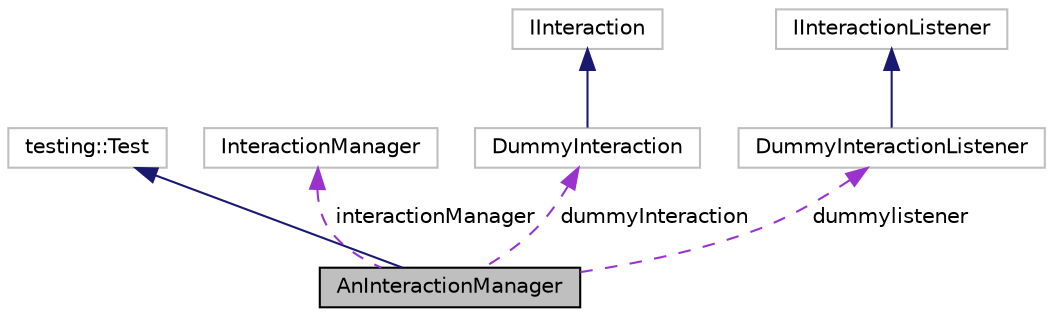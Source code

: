 digraph "AnInteractionManager"
{
 // LATEX_PDF_SIZE
  edge [fontname="Helvetica",fontsize="10",labelfontname="Helvetica",labelfontsize="10"];
  node [fontname="Helvetica",fontsize="10",shape=record];
  Node1 [label="AnInteractionManager",height=0.2,width=0.4,color="black", fillcolor="grey75", style="filled", fontcolor="black",tooltip=" "];
  Node2 -> Node1 [dir="back",color="midnightblue",fontsize="10",style="solid",fontname="Helvetica"];
  Node2 [label="testing::Test",height=0.2,width=0.4,color="grey75", fillcolor="white", style="filled",tooltip=" "];
  Node3 -> Node1 [dir="back",color="darkorchid3",fontsize="10",style="dashed",label=" interactionManager" ,fontname="Helvetica"];
  Node3 [label="InteractionManager",height=0.2,width=0.4,color="grey75", fillcolor="white", style="filled",URL="$class_interaction_manager.html",tooltip=" "];
  Node4 -> Node1 [dir="back",color="darkorchid3",fontsize="10",style="dashed",label=" dummyInteraction" ,fontname="Helvetica"];
  Node4 [label="DummyInteraction",height=0.2,width=0.4,color="grey75", fillcolor="white", style="filled",URL="$struct_dummy_interaction.html",tooltip=" "];
  Node5 -> Node4 [dir="back",color="midnightblue",fontsize="10",style="solid",fontname="Helvetica"];
  Node5 [label="IInteraction",height=0.2,width=0.4,color="grey75", fillcolor="white", style="filled",URL="$struct_i_interaction.html",tooltip=" "];
  Node6 -> Node1 [dir="back",color="darkorchid3",fontsize="10",style="dashed",label=" dummylistener" ,fontname="Helvetica"];
  Node6 [label="DummyInteractionListener",height=0.2,width=0.4,color="grey75", fillcolor="white", style="filled",URL="$struct_dummy_interaction_listener.html",tooltip=" "];
  Node7 -> Node6 [dir="back",color="midnightblue",fontsize="10",style="solid",fontname="Helvetica"];
  Node7 [label="IInteractionListener",height=0.2,width=0.4,color="grey75", fillcolor="white", style="filled",URL="$struct_i_interaction_listener.html",tooltip=" "];
}

